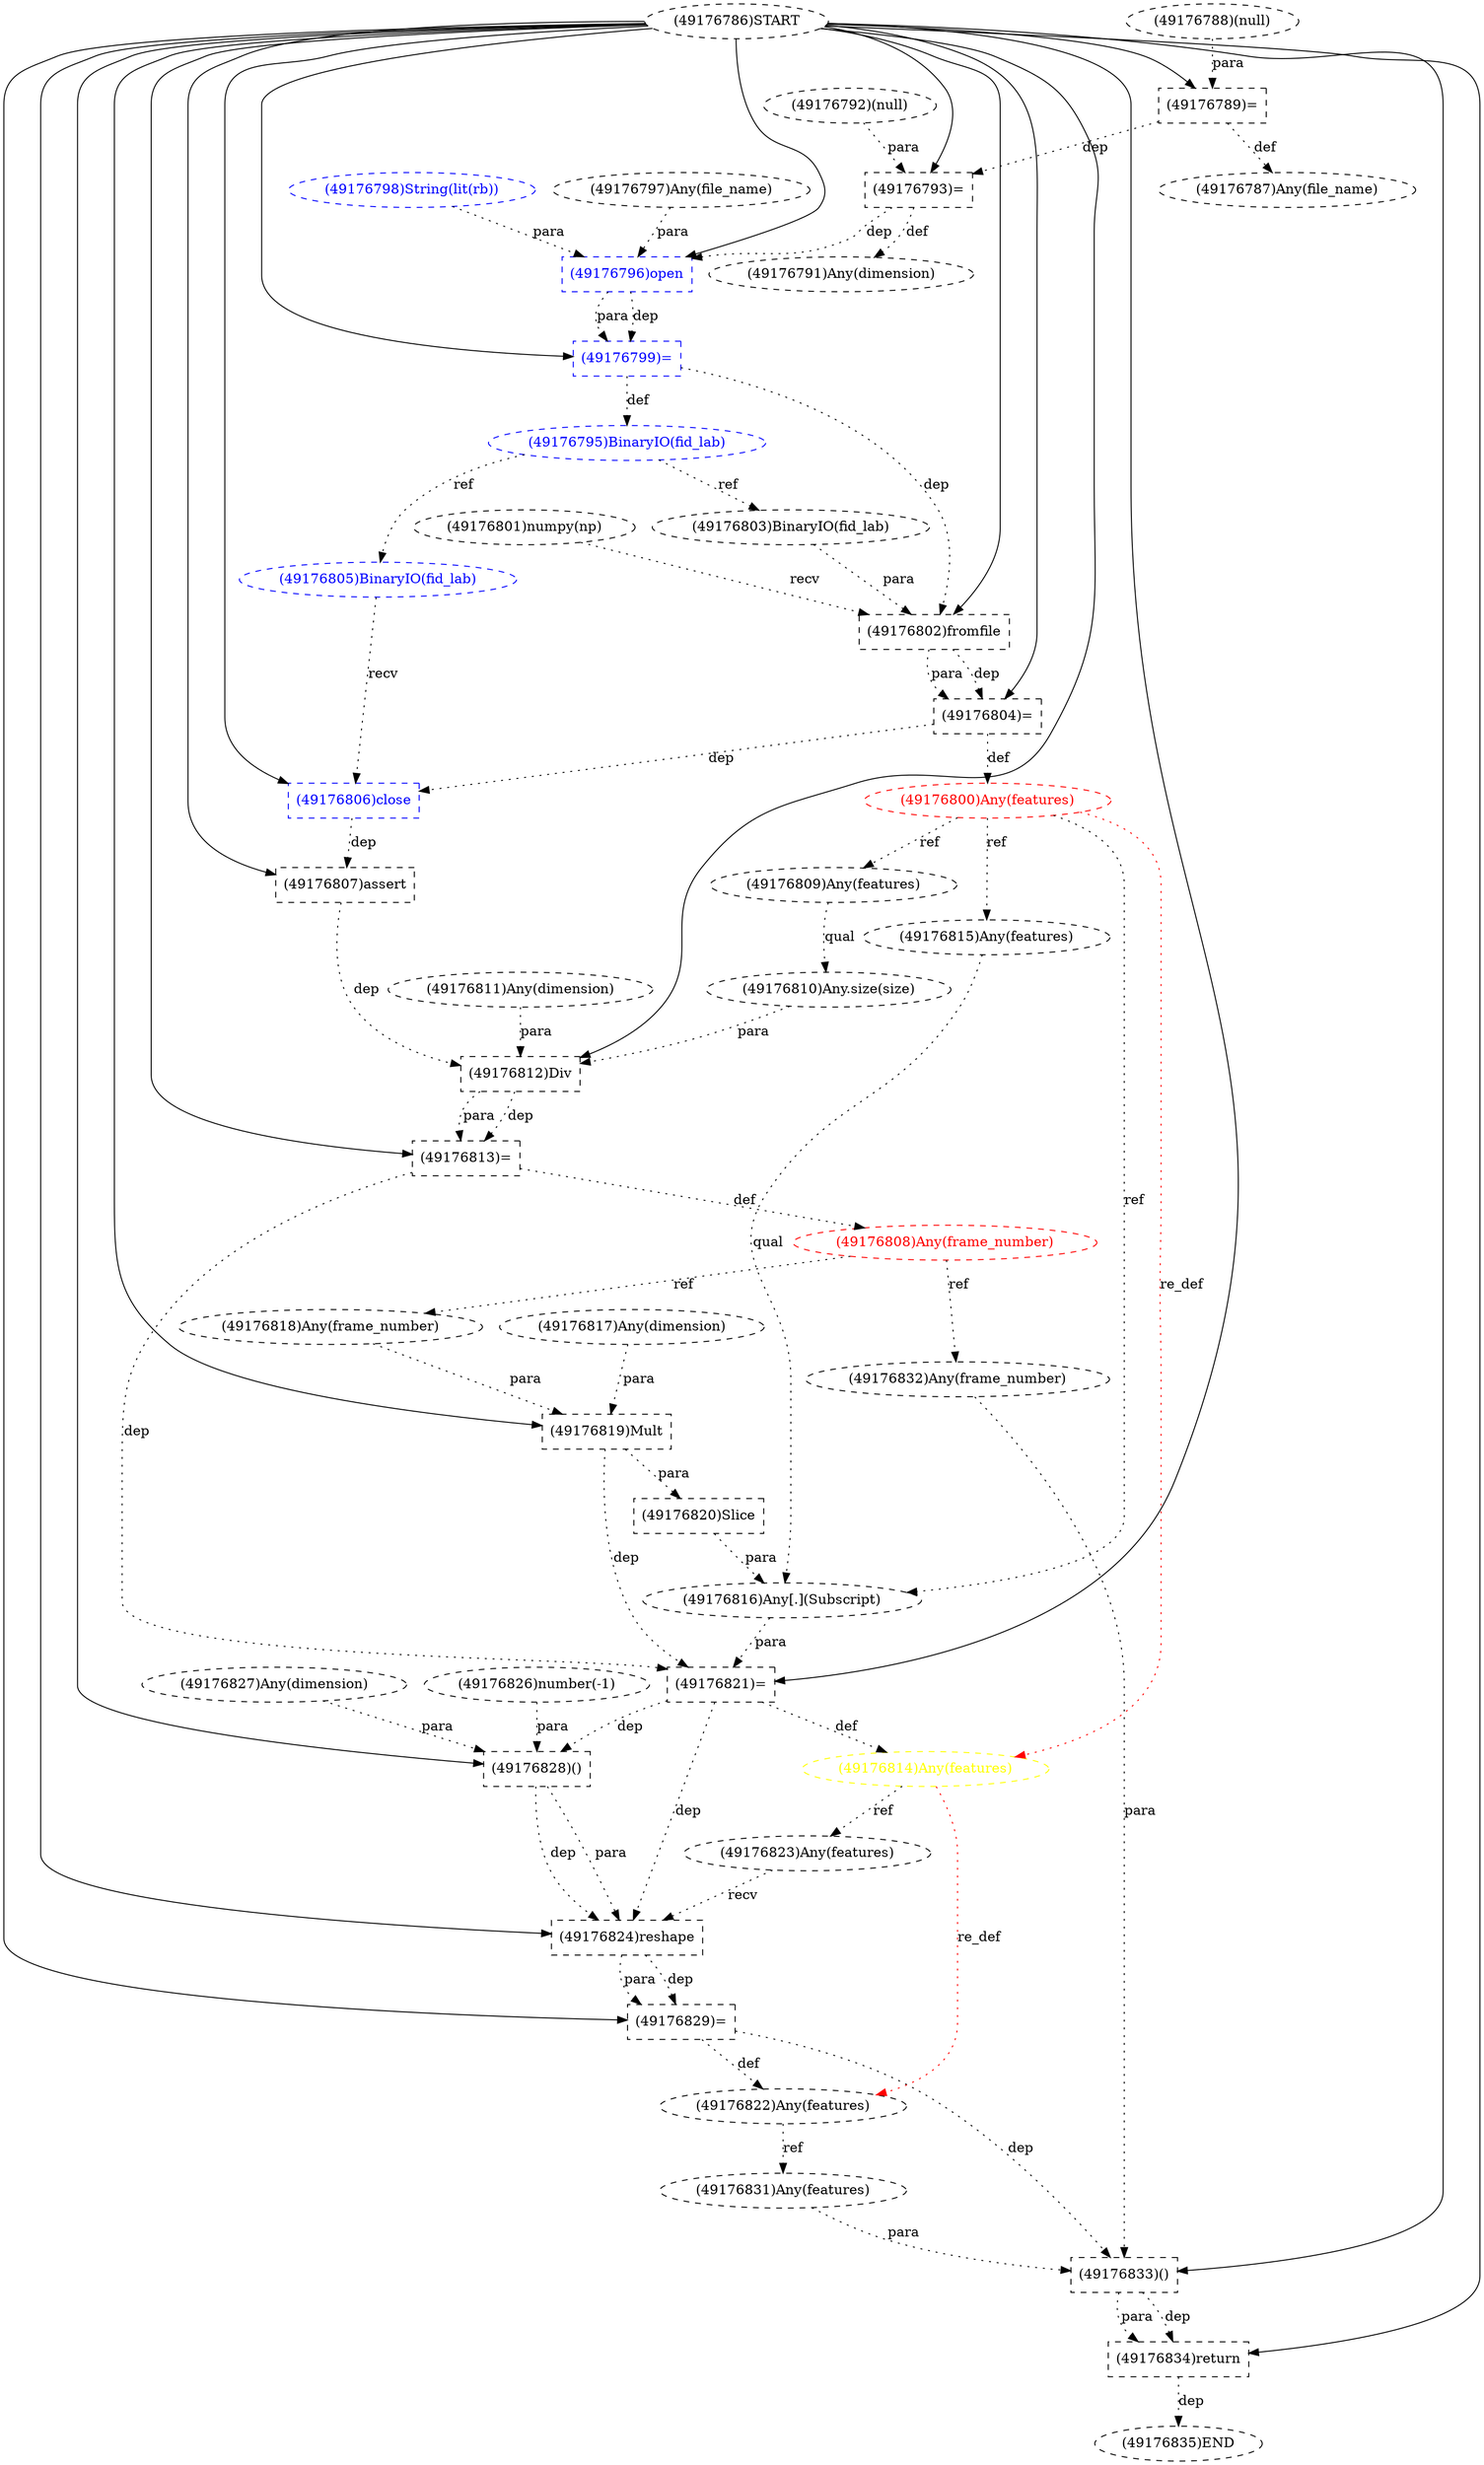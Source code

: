 digraph G {
1 [label="(49176834)return" shape=box style=dashed]
2 [label="(49176812)Div" shape=box style=dashed]
3 [label="(49176832)Any(frame_number)" shape=ellipse style=dashed]
4 [label="(49176796)open" shape=box style=dashed color=blue fontcolor=blue]
5 [label="(49176795)BinaryIO(fid_lab)" shape=ellipse style=dashed color=blue fontcolor=blue]
6 [label="(49176833)()" shape=box style=dashed]
7 [label="(49176787)Any(file_name)" shape=ellipse style=dashed]
8 [label="(49176800)Any(features)" shape=ellipse style=dashed color=red fontcolor=red]
9 [label="(49176809)Any(features)" shape=ellipse style=dashed]
10 [label="(49176792)(null)" shape=ellipse style=dashed]
11 [label="(49176820)Slice" shape=box style=dashed]
12 [label="(49176810)Any.size(size)" shape=ellipse style=dashed]
13 [label="(49176829)=" shape=box style=dashed]
14 [label="(49176803)BinaryIO(fid_lab)" shape=ellipse style=dashed]
15 [label="(49176808)Any(frame_number)" shape=ellipse style=dashed color=red fontcolor=red]
16 [label="(49176793)=" shape=box style=dashed]
17 [label="(49176822)Any(features)" shape=ellipse style=dashed color=black fontcolor=black]
18 [label="(49176789)=" shape=box style=dashed]
19 [label="(49176806)close" shape=box style=dashed color=blue fontcolor=blue]
20 [label="(49176799)=" shape=box style=dashed color=blue fontcolor=blue]
21 [label="(49176805)BinaryIO(fid_lab)" shape=ellipse style=dashed color=blue fontcolor=blue]
22 [label="(49176791)Any(dimension)" shape=ellipse style=dashed]
23 [label="(49176816)Any[.](Subscript)" shape=ellipse style=dashed]
24 [label="(49176807)assert" shape=box style=dashed]
25 [label="(49176823)Any(features)" shape=ellipse style=dashed]
26 [label="(49176827)Any(dimension)" shape=ellipse style=dashed]
27 [label="(49176798)String(lit(rb))" shape=ellipse style=dashed color=blue fontcolor=blue]
28 [label="(49176804)=" shape=box style=dashed]
29 [label="(49176811)Any(dimension)" shape=ellipse style=dashed]
30 [label="(49176819)Mult" shape=box style=dashed]
31 [label="(49176815)Any(features)" shape=ellipse style=dashed]
32 [label="(49176788)(null)" shape=ellipse style=dashed]
33 [label="(49176818)Any(frame_number)" shape=ellipse style=dashed]
34 [label="(49176786)START" style=dashed]
35 [label="(49176835)END" style=dashed]
36 [label="(49176813)=" shape=box style=dashed]
37 [label="(49176802)fromfile" shape=box style=dashed]
38 [label="(49176801)numpy(np)" shape=ellipse style=dashed]
39 [label="(49176817)Any(dimension)" shape=ellipse style=dashed]
40 [label="(49176797)Any(file_name)" shape=ellipse style=dashed]
41 [label="(49176821)=" shape=box style=dashed]
42 [label="(49176828)()" shape=box style=dashed]
43 [label="(49176831)Any(features)" shape=ellipse style=dashed]
44 [label="(49176824)reshape" shape=box style=dashed]
45 [label="(49176826)number(-1)" shape=ellipse style=dashed]
46 [label="(49176814)Any(features)" shape=ellipse style=dashed color=yellow fontcolor=yellow]
34 -> 1 [label="" style=solid];
6 -> 1 [label="dep" style=dotted];
6 -> 1 [label="para" style=dotted];
34 -> 2 [label="" style=solid];
12 -> 2 [label="para" style=dotted];
29 -> 2 [label="para" style=dotted];
24 -> 2 [label="dep" style=dotted];
15 -> 3 [label="ref" style=dotted];
34 -> 4 [label="" style=solid];
40 -> 4 [label="para" style=dotted];
27 -> 4 [label="para" style=dotted];
16 -> 4 [label="dep" style=dotted];
20 -> 5 [label="def" style=dotted];
34 -> 6 [label="" style=solid];
43 -> 6 [label="para" style=dotted];
3 -> 6 [label="para" style=dotted];
13 -> 6 [label="dep" style=dotted];
18 -> 7 [label="def" style=dotted];
28 -> 8 [label="def" style=dotted];
8 -> 9 [label="ref" style=dotted];
30 -> 11 [label="para" style=dotted];
9 -> 12 [label="qual" style=dotted];
34 -> 13 [label="" style=solid];
44 -> 13 [label="dep" style=dotted];
44 -> 13 [label="para" style=dotted];
5 -> 14 [label="ref" style=dotted];
36 -> 15 [label="def" style=dotted];
34 -> 16 [label="" style=solid];
10 -> 16 [label="para" style=dotted];
18 -> 16 [label="dep" style=dotted];
13 -> 17 [label="def" style=dotted];
46 -> 17 [label="re_def" style=dotted color=red];
34 -> 18 [label="" style=solid];
32 -> 18 [label="para" style=dotted];
34 -> 19 [label="" style=solid];
21 -> 19 [label="recv" style=dotted];
28 -> 19 [label="dep" style=dotted];
34 -> 20 [label="" style=solid];
4 -> 20 [label="dep" style=dotted];
4 -> 20 [label="para" style=dotted];
5 -> 21 [label="ref" style=dotted];
16 -> 22 [label="def" style=dotted];
31 -> 23 [label="qual" style=dotted];
11 -> 23 [label="para" style=dotted];
8 -> 23 [label="ref" style=dotted];
34 -> 24 [label="" style=solid];
19 -> 24 [label="dep" style=dotted];
46 -> 25 [label="ref" style=dotted];
34 -> 28 [label="" style=solid];
37 -> 28 [label="dep" style=dotted];
37 -> 28 [label="para" style=dotted];
34 -> 30 [label="" style=solid];
39 -> 30 [label="para" style=dotted];
33 -> 30 [label="para" style=dotted];
8 -> 31 [label="ref" style=dotted];
15 -> 33 [label="ref" style=dotted];
1 -> 35 [label="dep" style=dotted];
34 -> 36 [label="" style=solid];
2 -> 36 [label="dep" style=dotted];
2 -> 36 [label="para" style=dotted];
34 -> 37 [label="" style=solid];
38 -> 37 [label="recv" style=dotted];
14 -> 37 [label="para" style=dotted];
20 -> 37 [label="dep" style=dotted];
34 -> 41 [label="" style=solid];
30 -> 41 [label="dep" style=dotted];
23 -> 41 [label="para" style=dotted];
36 -> 41 [label="dep" style=dotted];
34 -> 42 [label="" style=solid];
45 -> 42 [label="para" style=dotted];
26 -> 42 [label="para" style=dotted];
41 -> 42 [label="dep" style=dotted];
17 -> 43 [label="ref" style=dotted];
34 -> 44 [label="" style=solid];
25 -> 44 [label="recv" style=dotted];
42 -> 44 [label="dep" style=dotted];
42 -> 44 [label="para" style=dotted];
41 -> 44 [label="dep" style=dotted];
41 -> 46 [label="def" style=dotted];
8 -> 46 [label="re_def" style=dotted color=red];
}
